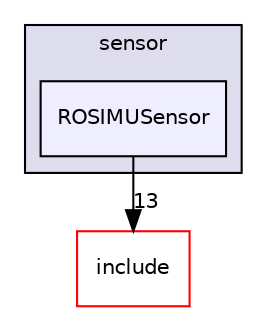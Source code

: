 digraph "/root/scrimmage/scrimmage/src/plugins/sensor/ROSIMUSensor" {
  compound=true
  node [ fontsize="10", fontname="Helvetica"];
  edge [ labelfontsize="10", labelfontname="Helvetica"];
  subgraph clusterdir_2483af7b304531f76a0533eb422d3df1 {
    graph [ bgcolor="#ddddee", pencolor="black", label="sensor" fontname="Helvetica", fontsize="10", URL="dir_2483af7b304531f76a0533eb422d3df1.html"]
  dir_228ae717414f0e0df7f515fd3b7cac48 [shape=box, label="ROSIMUSensor", style="filled", fillcolor="#eeeeff", pencolor="black", URL="dir_228ae717414f0e0df7f515fd3b7cac48.html"];
  }
  dir_d44c64559bbebec7f509842c48db8b23 [shape=box label="include" fillcolor="white" style="filled" color="red" URL="dir_d44c64559bbebec7f509842c48db8b23.html"];
  dir_228ae717414f0e0df7f515fd3b7cac48->dir_d44c64559bbebec7f509842c48db8b23 [headlabel="13", labeldistance=1.5 headhref="dir_000278_000004.html"];
}
